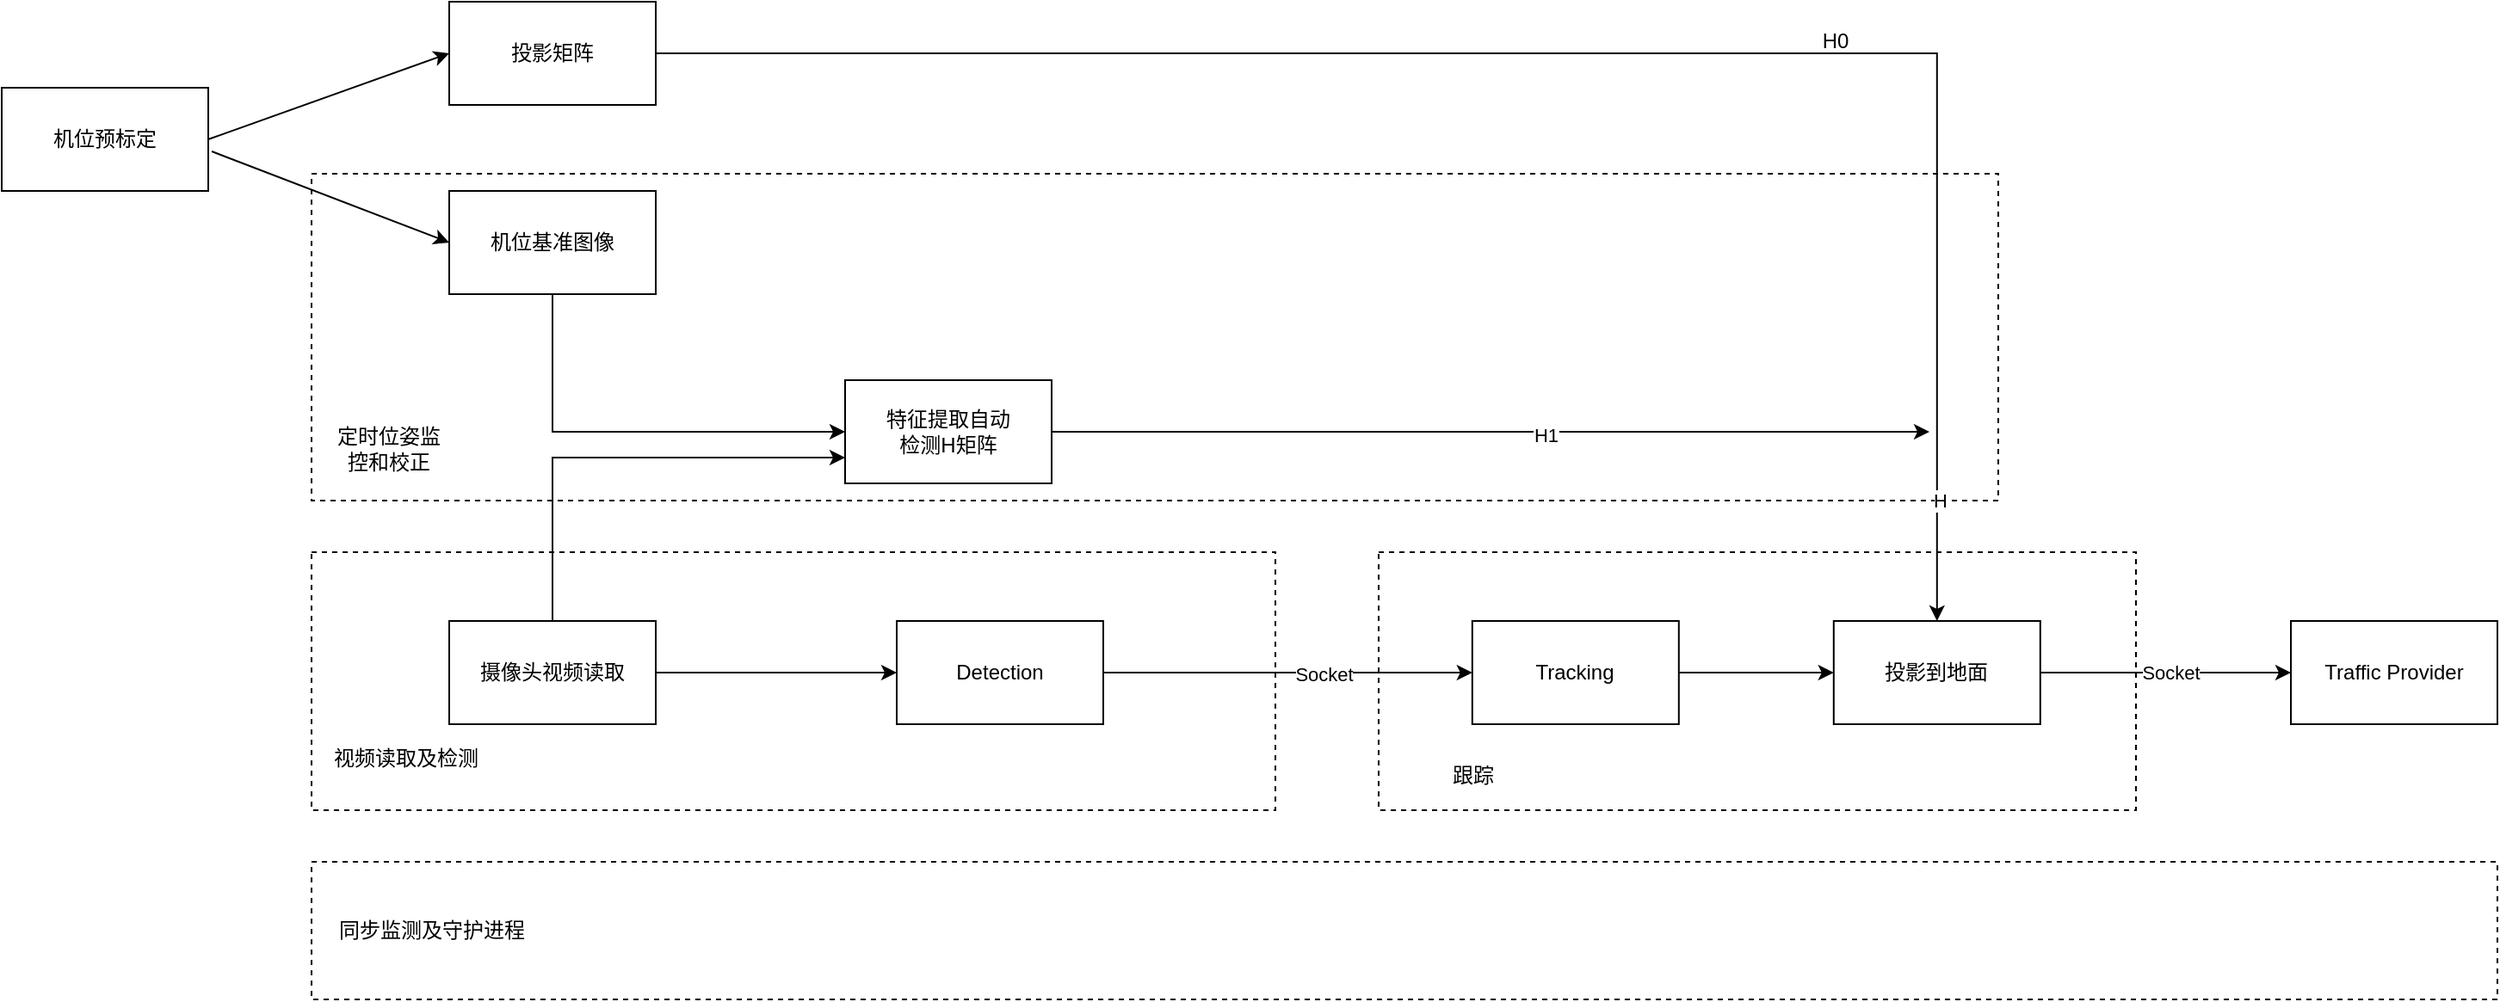 <mxfile version="14.8.0" type="github">
  <diagram id="Mdy6SBe3dN2Dpif-ulUy" name="Page-1">
    <mxGraphModel dx="1422" dy="762" grid="1" gridSize="10" guides="1" tooltips="1" connect="1" arrows="1" fold="1" page="1" pageScale="1" pageWidth="850" pageHeight="1100" math="0" shadow="0">
      <root>
        <mxCell id="0" />
        <mxCell id="1" parent="0" />
        <mxCell id="YfDGDsgxYRLzrgOpvB-e-23" value="" style="rounded=0;whiteSpace=wrap;html=1;dashed=1;perimeterSpacing=1;" vertex="1" parent="1">
          <mxGeometry x="880" y="440" width="440" height="150" as="geometry" />
        </mxCell>
        <mxCell id="YfDGDsgxYRLzrgOpvB-e-22" value="" style="rounded=0;whiteSpace=wrap;html=1;dashed=1;perimeterSpacing=1;" vertex="1" parent="1">
          <mxGeometry x="260" y="440" width="560" height="150" as="geometry" />
        </mxCell>
        <mxCell id="YfDGDsgxYRLzrgOpvB-e-15" value="" style="rounded=0;whiteSpace=wrap;html=1;dashed=1;perimeterSpacing=1;" vertex="1" parent="1">
          <mxGeometry x="260" y="220" width="980" height="190" as="geometry" />
        </mxCell>
        <mxCell id="oaadsm54_tVW-aJaYTTJ-1" value="机位预标定" style="rounded=0;whiteSpace=wrap;html=1;" parent="1" vertex="1">
          <mxGeometry x="80" y="170" width="120" height="60" as="geometry" />
        </mxCell>
        <mxCell id="oaadsm54_tVW-aJaYTTJ-15" style="edgeStyle=orthogonalEdgeStyle;rounded=0;orthogonalLoop=1;jettySize=auto;html=1;exitX=1;exitY=0.5;exitDx=0;exitDy=0;entryX=0.5;entryY=0;entryDx=0;entryDy=0;" parent="1" source="oaadsm54_tVW-aJaYTTJ-4" target="oaadsm54_tVW-aJaYTTJ-14" edge="1">
          <mxGeometry relative="1" as="geometry">
            <mxPoint x="1010" y="390" as="targetPoint" />
          </mxGeometry>
        </mxCell>
        <mxCell id="YfDGDsgxYRLzrgOpvB-e-13" value="H" style="edgeLabel;html=1;align=center;verticalAlign=middle;resizable=0;points=[];" vertex="1" connectable="0" parent="oaadsm54_tVW-aJaYTTJ-15">
          <mxGeometry x="0.87" y="1" relative="1" as="geometry">
            <mxPoint as="offset" />
          </mxGeometry>
        </mxCell>
        <mxCell id="oaadsm54_tVW-aJaYTTJ-4" value="投影矩阵" style="rounded=0;whiteSpace=wrap;html=1;" parent="1" vertex="1">
          <mxGeometry x="340" y="120" width="120" height="60" as="geometry" />
        </mxCell>
        <mxCell id="YfDGDsgxYRLzrgOpvB-e-6" style="edgeStyle=orthogonalEdgeStyle;rounded=0;orthogonalLoop=1;jettySize=auto;html=1;exitX=0.5;exitY=1;exitDx=0;exitDy=0;entryX=0;entryY=0.5;entryDx=0;entryDy=0;" edge="1" parent="1">
          <mxGeometry relative="1" as="geometry">
            <mxPoint x="400" y="290" as="sourcePoint" />
            <mxPoint x="570" y="370" as="targetPoint" />
            <Array as="points">
              <mxPoint x="400" y="370" />
            </Array>
          </mxGeometry>
        </mxCell>
        <mxCell id="oaadsm54_tVW-aJaYTTJ-5" value="机位基准图像" style="rounded=0;whiteSpace=wrap;html=1;" parent="1" vertex="1">
          <mxGeometry x="340" y="230" width="120" height="60" as="geometry" />
        </mxCell>
        <mxCell id="oaadsm54_tVW-aJaYTTJ-8" value="" style="endArrow=classic;html=1;entryX=0;entryY=0.5;entryDx=0;entryDy=0;exitX=1;exitY=0.5;exitDx=0;exitDy=0;" parent="1" target="oaadsm54_tVW-aJaYTTJ-4" edge="1" source="oaadsm54_tVW-aJaYTTJ-1">
          <mxGeometry width="50" height="50" relative="1" as="geometry">
            <mxPoint x="260" y="200" as="sourcePoint" />
            <mxPoint x="330" y="140" as="targetPoint" />
          </mxGeometry>
        </mxCell>
        <mxCell id="oaadsm54_tVW-aJaYTTJ-10" value="" style="endArrow=classic;html=1;entryX=0;entryY=0.5;entryDx=0;entryDy=0;exitX=1.017;exitY=0.617;exitDx=0;exitDy=0;exitPerimeter=0;" parent="1" target="oaadsm54_tVW-aJaYTTJ-5" edge="1" source="oaadsm54_tVW-aJaYTTJ-1">
          <mxGeometry width="50" height="50" relative="1" as="geometry">
            <mxPoint x="260" y="200" as="sourcePoint" />
            <mxPoint x="350" y="160" as="targetPoint" />
          </mxGeometry>
        </mxCell>
        <mxCell id="oaadsm54_tVW-aJaYTTJ-16" style="edgeStyle=orthogonalEdgeStyle;rounded=0;orthogonalLoop=1;jettySize=auto;html=1;exitX=1;exitY=0.5;exitDx=0;exitDy=0;" parent="1" source="oaadsm54_tVW-aJaYTTJ-11" target="oaadsm54_tVW-aJaYTTJ-12" edge="1">
          <mxGeometry relative="1" as="geometry" />
        </mxCell>
        <mxCell id="oaadsm54_tVW-aJaYTTJ-22" style="edgeStyle=orthogonalEdgeStyle;rounded=0;orthogonalLoop=1;jettySize=auto;html=1;exitX=0.45;exitY=0;exitDx=0;exitDy=0;entryX=0;entryY=0.75;entryDx=0;entryDy=0;exitPerimeter=0;" parent="1" source="oaadsm54_tVW-aJaYTTJ-11" target="oaadsm54_tVW-aJaYTTJ-20" edge="1">
          <mxGeometry relative="1" as="geometry">
            <Array as="points">
              <mxPoint x="400" y="480" />
              <mxPoint x="400" y="385" />
            </Array>
          </mxGeometry>
        </mxCell>
        <mxCell id="oaadsm54_tVW-aJaYTTJ-11" value="摄像头视频读取" style="rounded=0;whiteSpace=wrap;html=1;" parent="1" vertex="1">
          <mxGeometry x="340" y="480" width="120" height="60" as="geometry" />
        </mxCell>
        <mxCell id="oaadsm54_tVW-aJaYTTJ-17" style="edgeStyle=orthogonalEdgeStyle;rounded=0;orthogonalLoop=1;jettySize=auto;html=1;exitX=1;exitY=0.5;exitDx=0;exitDy=0;entryX=0;entryY=0.5;entryDx=0;entryDy=0;" parent="1" source="oaadsm54_tVW-aJaYTTJ-12" target="oaadsm54_tVW-aJaYTTJ-13" edge="1">
          <mxGeometry relative="1" as="geometry" />
        </mxCell>
        <mxCell id="oaadsm54_tVW-aJaYTTJ-29" value="&lt;div&gt;Socket&lt;/div&gt;" style="edgeLabel;html=1;align=center;verticalAlign=middle;resizable=0;points=[];" parent="oaadsm54_tVW-aJaYTTJ-17" vertex="1" connectable="0">
          <mxGeometry x="0.189" y="-1" relative="1" as="geometry">
            <mxPoint as="offset" />
          </mxGeometry>
        </mxCell>
        <mxCell id="oaadsm54_tVW-aJaYTTJ-12" value="Detection" style="rounded=0;whiteSpace=wrap;html=1;" parent="1" vertex="1">
          <mxGeometry x="600" y="480" width="120" height="60" as="geometry" />
        </mxCell>
        <mxCell id="oaadsm54_tVW-aJaYTTJ-18" style="edgeStyle=orthogonalEdgeStyle;rounded=0;orthogonalLoop=1;jettySize=auto;html=1;exitX=1;exitY=0.5;exitDx=0;exitDy=0;entryX=0;entryY=0.5;entryDx=0;entryDy=0;" parent="1" source="oaadsm54_tVW-aJaYTTJ-13" target="oaadsm54_tVW-aJaYTTJ-14" edge="1">
          <mxGeometry relative="1" as="geometry" />
        </mxCell>
        <mxCell id="oaadsm54_tVW-aJaYTTJ-13" value="Tracking" style="rounded=0;whiteSpace=wrap;html=1;" parent="1" vertex="1">
          <mxGeometry x="934.4" y="480" width="120" height="60" as="geometry" />
        </mxCell>
        <mxCell id="YfDGDsgxYRLzrgOpvB-e-21" style="edgeStyle=orthogonalEdgeStyle;rounded=0;orthogonalLoop=1;jettySize=auto;html=1;exitX=1;exitY=0.5;exitDx=0;exitDy=0;" edge="1" parent="1" source="oaadsm54_tVW-aJaYTTJ-14" target="YfDGDsgxYRLzrgOpvB-e-20">
          <mxGeometry relative="1" as="geometry" />
        </mxCell>
        <mxCell id="YfDGDsgxYRLzrgOpvB-e-24" value="Socket" style="edgeLabel;html=1;align=center;verticalAlign=middle;resizable=0;points=[];" vertex="1" connectable="0" parent="YfDGDsgxYRLzrgOpvB-e-21">
          <mxGeometry x="-0.346" y="-1" relative="1" as="geometry">
            <mxPoint x="28" y="-1" as="offset" />
          </mxGeometry>
        </mxCell>
        <mxCell id="oaadsm54_tVW-aJaYTTJ-14" value="投影到地面" style="rounded=0;whiteSpace=wrap;html=1;" parent="1" vertex="1">
          <mxGeometry x="1144.4" y="480" width="120" height="60" as="geometry" />
        </mxCell>
        <mxCell id="YfDGDsgxYRLzrgOpvB-e-4" style="edgeStyle=orthogonalEdgeStyle;rounded=0;orthogonalLoop=1;jettySize=auto;html=1;exitX=1;exitY=0.5;exitDx=0;exitDy=0;" edge="1" parent="1" source="oaadsm54_tVW-aJaYTTJ-20">
          <mxGeometry relative="1" as="geometry">
            <mxPoint x="1200" y="370" as="targetPoint" />
          </mxGeometry>
        </mxCell>
        <mxCell id="YfDGDsgxYRLzrgOpvB-e-7" value="H1" style="edgeLabel;html=1;align=center;verticalAlign=middle;resizable=0;points=[];" vertex="1" connectable="0" parent="YfDGDsgxYRLzrgOpvB-e-4">
          <mxGeometry x="0.126" y="-1" relative="1" as="geometry">
            <mxPoint as="offset" />
          </mxGeometry>
        </mxCell>
        <mxCell id="oaadsm54_tVW-aJaYTTJ-20" value="&lt;div&gt;特征提取自动&lt;/div&gt;&lt;div&gt;检测H矩阵&lt;/div&gt;" style="rounded=0;whiteSpace=wrap;html=1;" parent="1" vertex="1">
          <mxGeometry x="570" y="340" width="120" height="60" as="geometry" />
        </mxCell>
        <mxCell id="oaadsm54_tVW-aJaYTTJ-26" value="&lt;div&gt;H0&lt;/div&gt;&lt;div&gt;&lt;br&gt;&lt;/div&gt;" style="text;html=1;align=center;verticalAlign=middle;resizable=0;points=[];autosize=1;strokeColor=none;" parent="1" vertex="1">
          <mxGeometry x="1130" y="135" width="30" height="30" as="geometry" />
        </mxCell>
        <mxCell id="YfDGDsgxYRLzrgOpvB-e-19" value="定时位姿监控和校正" style="text;html=1;strokeColor=none;fillColor=none;align=center;verticalAlign=middle;whiteSpace=wrap;rounded=0;dashed=1;" vertex="1" parent="1">
          <mxGeometry x="270" y="370" width="70" height="20" as="geometry" />
        </mxCell>
        <mxCell id="YfDGDsgxYRLzrgOpvB-e-20" value="Traffic Provider" style="rounded=0;whiteSpace=wrap;html=1;" vertex="1" parent="1">
          <mxGeometry x="1410" y="480" width="120" height="60" as="geometry" />
        </mxCell>
        <mxCell id="YfDGDsgxYRLzrgOpvB-e-25" value="视频读取及检测" style="text;html=1;strokeColor=none;fillColor=none;align=center;verticalAlign=middle;whiteSpace=wrap;rounded=0;dashed=1;" vertex="1" parent="1">
          <mxGeometry x="270" y="550" width="90" height="20" as="geometry" />
        </mxCell>
        <mxCell id="YfDGDsgxYRLzrgOpvB-e-26" value="跟踪" style="text;html=1;strokeColor=none;fillColor=none;align=center;verticalAlign=middle;whiteSpace=wrap;rounded=0;dashed=1;" vertex="1" parent="1">
          <mxGeometry x="890" y="560" width="90" height="20" as="geometry" />
        </mxCell>
        <mxCell id="YfDGDsgxYRLzrgOpvB-e-27" value="" style="rounded=0;whiteSpace=wrap;html=1;dashed=1;perimeterSpacing=1;" vertex="1" parent="1">
          <mxGeometry x="260" y="620" width="1270" height="80" as="geometry" />
        </mxCell>
        <mxCell id="YfDGDsgxYRLzrgOpvB-e-28" value="同步监测及守护进程" style="text;html=1;strokeColor=none;fillColor=none;align=center;verticalAlign=middle;whiteSpace=wrap;rounded=0;dashed=1;" vertex="1" parent="1">
          <mxGeometry x="270" y="650" width="120" height="20" as="geometry" />
        </mxCell>
      </root>
    </mxGraphModel>
  </diagram>
</mxfile>
